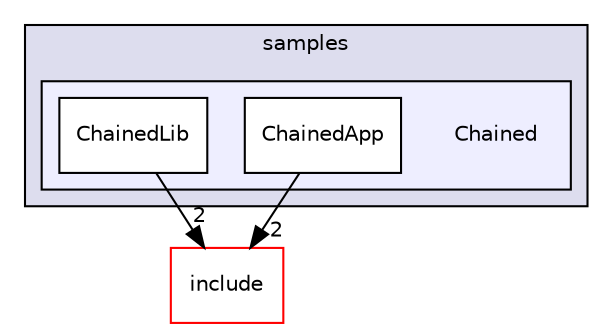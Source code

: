 digraph "c++/3rdParty/plog/samples/Chained" {
  bgcolor=transparent;
  compound=true
  node [ fontsize="10", fontname="Helvetica"];
  edge [ labelfontsize="10", labelfontname="Helvetica"];
  subgraph clusterdir_8d03fde5493a5e8d8675f397fdf6800f {
    graph [ bgcolor="#ddddee", pencolor="black", label="samples" fontname="Helvetica", fontsize="10", URL="dir_8d03fde5493a5e8d8675f397fdf6800f.html"]
  subgraph clusterdir_233d41caa2fb1c5f21cbd7580add26fc {
    graph [ bgcolor="#eeeeff", pencolor="black", label="" URL="dir_233d41caa2fb1c5f21cbd7580add26fc.html"];
    dir_233d41caa2fb1c5f21cbd7580add26fc [shape=plaintext label="Chained"];
    dir_e2794374c4e9bc00f31ae9167d11aaea [shape=box label="ChainedApp" color="black" fillcolor="white" style="filled" URL="dir_e2794374c4e9bc00f31ae9167d11aaea.html"];
    dir_3f74b6ca9f4575e4e004fd3b9ef81349 [shape=box label="ChainedLib" color="black" fillcolor="white" style="filled" URL="dir_3f74b6ca9f4575e4e004fd3b9ef81349.html"];
  }
  }
  dir_05ea78ffc4ddc4f6d9a6448a24f50fa8 [shape=box label="include" color="red" URL="dir_05ea78ffc4ddc4f6d9a6448a24f50fa8.html"];
  dir_3f74b6ca9f4575e4e004fd3b9ef81349->dir_05ea78ffc4ddc4f6d9a6448a24f50fa8 [headlabel="2", labeldistance=1.5 headhref="dir_000035_000027.html"];
  dir_e2794374c4e9bc00f31ae9167d11aaea->dir_05ea78ffc4ddc4f6d9a6448a24f50fa8 [headlabel="2", labeldistance=1.5 headhref="dir_000034_000027.html"];
}
